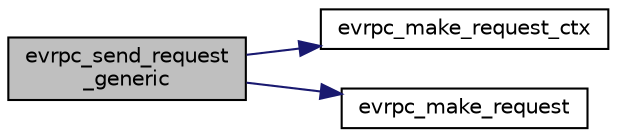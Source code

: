 digraph "evrpc_send_request_generic"
{
 // LATEX_PDF_SIZE
  edge [fontname="Helvetica",fontsize="10",labelfontname="Helvetica",labelfontsize="10"];
  node [fontname="Helvetica",fontsize="10",shape=record];
  rankdir="LR";
  Node54 [label="evrpc_send_request\l_generic",height=0.2,width=0.4,color="black", fillcolor="grey75", style="filled", fontcolor="black",tooltip=" "];
  Node54 -> Node55 [color="midnightblue",fontsize="10",style="solid",fontname="Helvetica"];
  Node55 [label="evrpc_make_request_ctx",height=0.2,width=0.4,color="black", fillcolor="white", style="filled",URL="$rpc_8h.html#a83b3d3ddadb971e808f5e37bc4eb61bc",tooltip=" "];
  Node54 -> Node56 [color="midnightblue",fontsize="10",style="solid",fontname="Helvetica"];
  Node56 [label="evrpc_make_request",height=0.2,width=0.4,color="black", fillcolor="white", style="filled",URL="$rpc_8h.html#a1bc336c8cb4b87e77fd35c697420b3c5",tooltip=" "];
}
